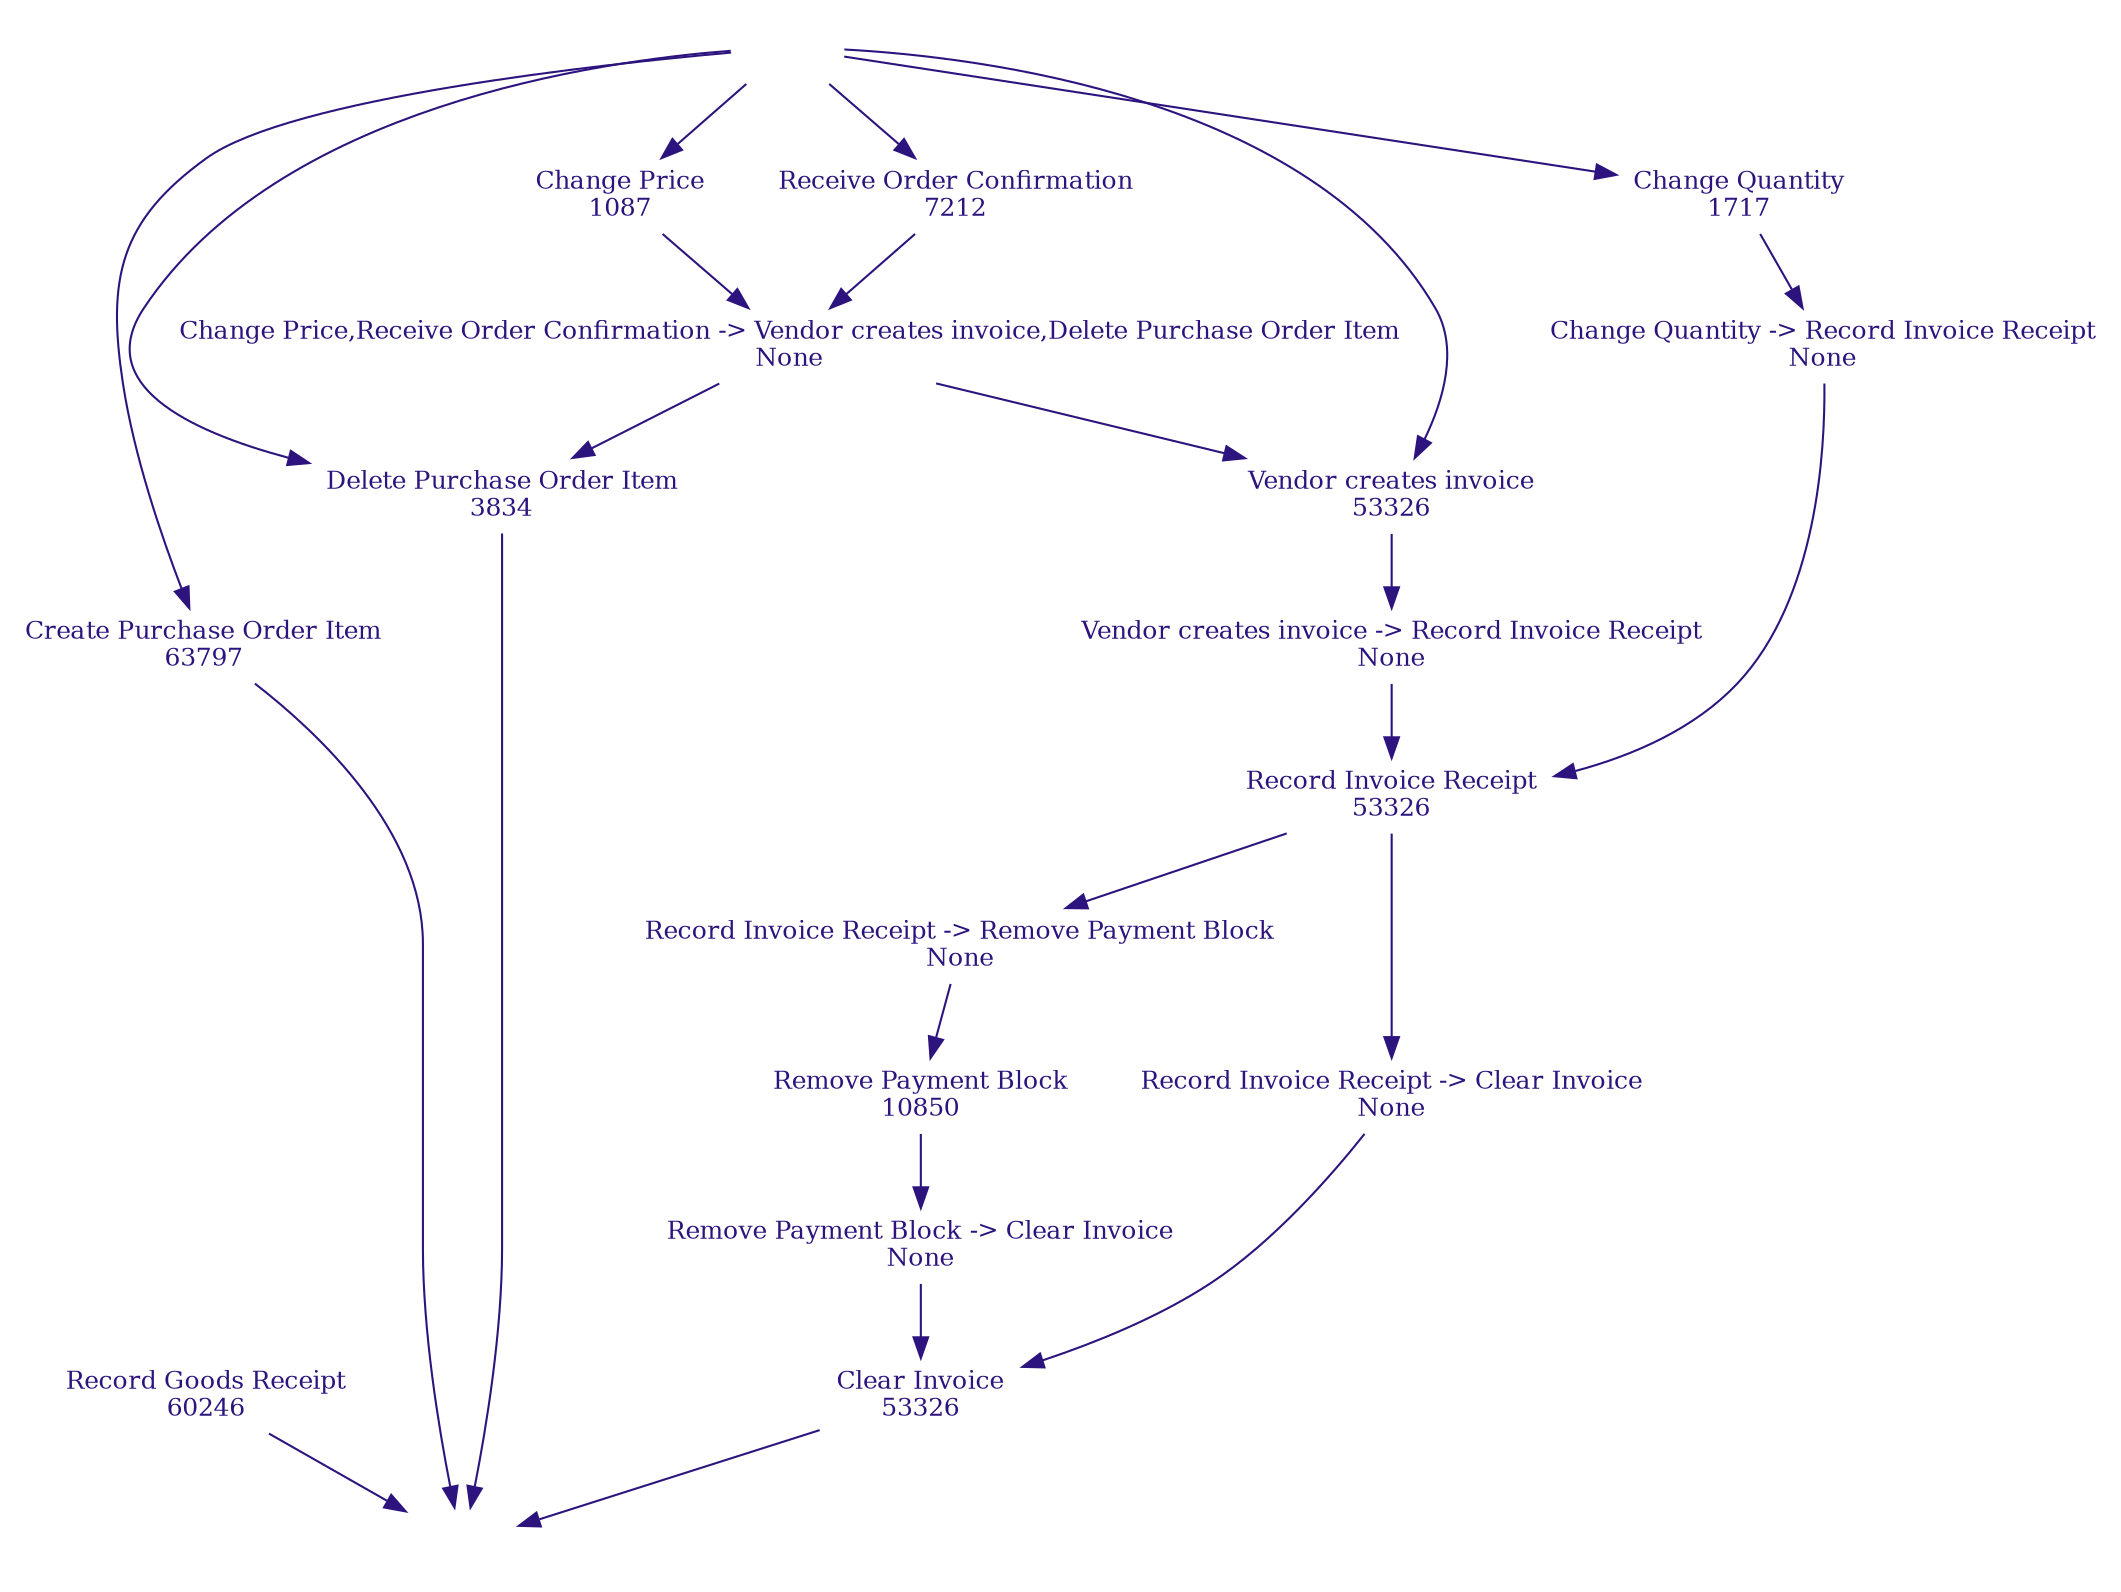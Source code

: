digraph graph3 {
	node [color="#2d137d" fontcolor="#2d137d" fontsize=12.0 image="11.png" shape=plaintext size=2]
	edge [color="#2d137d" fontcolor="#2d137d" fontsize=9.0]
	"Create Purchase Order Item" [label="Create Purchase Order Item
63797"]
	"Receive Order Confirmation" [label="Receive Order Confirmation
7212"]
	"Record Goods Receipt" [label="Record Goods Receipt
60246"]
	"Vendor creates invoice" [label="Vendor creates invoice
53326"]
	"Record Invoice Receipt" [label="Record Invoice Receipt
53326"]
	"Clear Invoice" [label="Clear Invoice
53326"]
	"Change Quantity" [label="Change Quantity
1717"]
	"Remove Payment Block" [label="Remove Payment Block
10850"]
	"Change Price" [label="Change Price
1087"]
	"Delete Purchase Order Item" [label="Delete Purchase Order Item
3834"]
	startevent [label="" image=""]
	endevent [label="" image=""]
	"Remove Payment Block -> Clear Invoice" [label="Remove Payment Block -> Clear Invoice
None"]
	"Record Invoice Receipt -> Remove Payment Block" [label="Record Invoice Receipt -> Remove Payment Block
None"]
	"Change Quantity -> Record Invoice Receipt" [label="Change Quantity -> Record Invoice Receipt
None"]
	"Record Invoice Receipt -> Clear Invoice" [label="Record Invoice Receipt -> Clear Invoice
None"]
	"Vendor creates invoice -> Record Invoice Receipt" [label="Vendor creates invoice -> Record Invoice Receipt
None"]
	"Change Price,Receive Order Confirmation -> Vendor creates invoice,Delete Purchase Order Item" [label="Change Price,Receive Order Confirmation -> Vendor creates invoice,Delete Purchase Order Item
None"]
	startevent -> "Create Purchase Order Item"
	startevent -> "Vendor creates invoice"
	startevent -> "Change Quantity"
	startevent -> "Change Price"
	startevent -> "Delete Purchase Order Item"
	startevent -> "Receive Order Confirmation"
	"Clear Invoice" -> endevent
	"Record Goods Receipt" -> endevent
	"Delete Purchase Order Item" -> endevent
	"Create Purchase Order Item" -> endevent
	"Remove Payment Block" -> "Remove Payment Block -> Clear Invoice"
	"Remove Payment Block -> Clear Invoice" -> "Clear Invoice"
	"Record Invoice Receipt" -> "Record Invoice Receipt -> Remove Payment Block"
	"Record Invoice Receipt -> Remove Payment Block" -> "Remove Payment Block"
	"Change Quantity" -> "Change Quantity -> Record Invoice Receipt"
	"Change Quantity -> Record Invoice Receipt" -> "Record Invoice Receipt"
	"Record Invoice Receipt" -> "Record Invoice Receipt -> Clear Invoice"
	"Record Invoice Receipt -> Clear Invoice" -> "Clear Invoice"
	"Vendor creates invoice" -> "Vendor creates invoice -> Record Invoice Receipt"
	"Vendor creates invoice -> Record Invoice Receipt" -> "Record Invoice Receipt"
	"Change Price" -> "Change Price,Receive Order Confirmation -> Vendor creates invoice,Delete Purchase Order Item"
	"Receive Order Confirmation" -> "Change Price,Receive Order Confirmation -> Vendor creates invoice,Delete Purchase Order Item"
	"Change Price,Receive Order Confirmation -> Vendor creates invoice,Delete Purchase Order Item" -> "Vendor creates invoice"
	"Change Price,Receive Order Confirmation -> Vendor creates invoice,Delete Purchase Order Item" -> "Delete Purchase Order Item"
}
